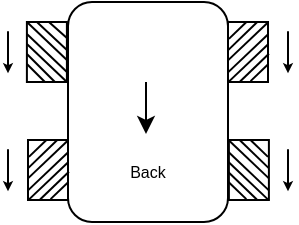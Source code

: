 <mxfile version="20.3.3" type="github"><diagram id="19fQkXtmCXqfQo2BRR63" name="Page-1"><mxGraphModel dx="369" dy="220" grid="1" gridSize="10" guides="1" tooltips="1" connect="1" arrows="1" fold="1" page="1" pageScale="1" pageWidth="827" pageHeight="1169" math="0" shadow="0"><root><mxCell id="0"/><mxCell id="1" parent="0"/><mxCell id="bMxVSyPW1rogEgfXvFD0-3" value="&lt;span style=&quot;font-size: 8px;&quot;&gt;&lt;br&gt;&lt;br&gt;&lt;br&gt;&lt;br&gt;Back&lt;/span&gt;" style="rounded=1;whiteSpace=wrap;html=1;" vertex="1" parent="1"><mxGeometry x="360" y="200" width="80" height="110" as="geometry"/></mxCell><mxCell id="bMxVSyPW1rogEgfXvFD0-44" value="" style="group" vertex="1" connectable="0" parent="1"><mxGeometry x="440.0" y="210" width="20.45" height="30.2" as="geometry"/></mxCell><mxCell id="bMxVSyPW1rogEgfXvFD0-43" value="" style="rounded=0;whiteSpace=wrap;html=1;" vertex="1" parent="bMxVSyPW1rogEgfXvFD0-44"><mxGeometry x="5.684e-14" width="20" height="30" as="geometry"/></mxCell><mxCell id="bMxVSyPW1rogEgfXvFD0-34" value="" style="endArrow=none;html=1;rounded=0;exitX=-0.007;exitY=0.64;exitDx=0;exitDy=0;exitPerimeter=0;" edge="1" parent="bMxVSyPW1rogEgfXvFD0-44"><mxGeometry width="50" height="50" relative="1" as="geometry"><mxPoint x="5.684e-14" y="19.2" as="sourcePoint"/><mxPoint x="20.21" as="targetPoint"/></mxGeometry></mxCell><mxCell id="bMxVSyPW1rogEgfXvFD0-35" value="" style="endArrow=none;html=1;rounded=0;exitX=-0.007;exitY=0.64;exitDx=0;exitDy=0;exitPerimeter=0;" edge="1" parent="bMxVSyPW1rogEgfXvFD0-44"><mxGeometry width="50" height="50" relative="1" as="geometry"><mxPoint y="25.2" as="sourcePoint"/><mxPoint x="20.21" y="6" as="targetPoint"/></mxGeometry></mxCell><mxCell id="bMxVSyPW1rogEgfXvFD0-36" value="" style="endArrow=none;html=1;rounded=0;exitX=-0.007;exitY=0.64;exitDx=0;exitDy=0;exitPerimeter=0;" edge="1" parent="bMxVSyPW1rogEgfXvFD0-44"><mxGeometry width="50" height="50" relative="1" as="geometry"><mxPoint y="30.2" as="sourcePoint"/><mxPoint x="20.21" y="11" as="targetPoint"/></mxGeometry></mxCell><mxCell id="bMxVSyPW1rogEgfXvFD0-37" value="" style="endArrow=none;html=1;rounded=0;exitX=0.194;exitY=0.993;exitDx=0;exitDy=0;exitPerimeter=0;entryX=0.003;entryY=0.235;entryDx=0;entryDy=0;entryPerimeter=0;" edge="1" parent="bMxVSyPW1rogEgfXvFD0-44"><mxGeometry width="50" height="50" relative="1" as="geometry"><mxPoint x="6.03" y="29.79" as="sourcePoint"/><mxPoint x="20.45" y="15.85" as="targetPoint"/></mxGeometry></mxCell><mxCell id="bMxVSyPW1rogEgfXvFD0-38" value="" style="endArrow=none;html=1;rounded=0;exitX=0.194;exitY=0.993;exitDx=0;exitDy=0;exitPerimeter=0;entryX=0.003;entryY=0.235;entryDx=0;entryDy=0;entryPerimeter=0;" edge="1" parent="bMxVSyPW1rogEgfXvFD0-44"><mxGeometry width="50" height="50" relative="1" as="geometry"><mxPoint x="0.21" y="13.94" as="sourcePoint"/><mxPoint x="14.63" as="targetPoint"/></mxGeometry></mxCell><mxCell id="bMxVSyPW1rogEgfXvFD0-39" value="" style="endArrow=none;html=1;rounded=0;exitX=0.008;exitY=0.281;exitDx=0;exitDy=0;exitPerimeter=0;entryX=0.003;entryY=0.235;entryDx=0;entryDy=0;entryPerimeter=0;" edge="1" parent="bMxVSyPW1rogEgfXvFD0-44"><mxGeometry width="50" height="50" relative="1" as="geometry"><mxPoint x="0.45" y="8.43" as="sourcePoint"/><mxPoint x="9.21" as="targetPoint"/></mxGeometry></mxCell><mxCell id="bMxVSyPW1rogEgfXvFD0-40" value="" style="endArrow=none;html=1;rounded=0;exitX=0.369;exitY=0.985;exitDx=0;exitDy=0;exitPerimeter=0;entryX=0.003;entryY=0.235;entryDx=0;entryDy=0;entryPerimeter=0;" edge="1" parent="bMxVSyPW1rogEgfXvFD0-44"><mxGeometry width="50" height="50" relative="1" as="geometry"><mxPoint x="11.28" y="29.55" as="sourcePoint"/><mxPoint x="20.21" y="21" as="targetPoint"/></mxGeometry></mxCell><mxCell id="bMxVSyPW1rogEgfXvFD0-45" value="" style="group" vertex="1" connectable="0" parent="1"><mxGeometry x="340.0" y="269" width="20.45" height="30.2" as="geometry"/></mxCell><mxCell id="bMxVSyPW1rogEgfXvFD0-46" value="" style="rounded=0;whiteSpace=wrap;html=1;" vertex="1" parent="bMxVSyPW1rogEgfXvFD0-45"><mxGeometry x="5.684e-14" width="20" height="30" as="geometry"/></mxCell><mxCell id="bMxVSyPW1rogEgfXvFD0-47" value="" style="endArrow=none;html=1;rounded=0;exitX=-0.007;exitY=0.64;exitDx=0;exitDy=0;exitPerimeter=0;" edge="1" parent="bMxVSyPW1rogEgfXvFD0-45"><mxGeometry width="50" height="50" relative="1" as="geometry"><mxPoint x="5.684e-14" y="19.2" as="sourcePoint"/><mxPoint x="20.21" as="targetPoint"/></mxGeometry></mxCell><mxCell id="bMxVSyPW1rogEgfXvFD0-48" value="" style="endArrow=none;html=1;rounded=0;exitX=-0.007;exitY=0.64;exitDx=0;exitDy=0;exitPerimeter=0;" edge="1" parent="bMxVSyPW1rogEgfXvFD0-45"><mxGeometry width="50" height="50" relative="1" as="geometry"><mxPoint y="25.2" as="sourcePoint"/><mxPoint x="20.21" y="6" as="targetPoint"/></mxGeometry></mxCell><mxCell id="bMxVSyPW1rogEgfXvFD0-49" value="" style="endArrow=none;html=1;rounded=0;exitX=-0.007;exitY=0.64;exitDx=0;exitDy=0;exitPerimeter=0;" edge="1" parent="bMxVSyPW1rogEgfXvFD0-45"><mxGeometry width="50" height="50" relative="1" as="geometry"><mxPoint y="30.2" as="sourcePoint"/><mxPoint x="20.21" y="11" as="targetPoint"/></mxGeometry></mxCell><mxCell id="bMxVSyPW1rogEgfXvFD0-50" value="" style="endArrow=none;html=1;rounded=0;exitX=0.194;exitY=0.993;exitDx=0;exitDy=0;exitPerimeter=0;entryX=0.003;entryY=0.235;entryDx=0;entryDy=0;entryPerimeter=0;" edge="1" parent="bMxVSyPW1rogEgfXvFD0-45"><mxGeometry width="50" height="50" relative="1" as="geometry"><mxPoint x="6.03" y="29.79" as="sourcePoint"/><mxPoint x="20.45" y="15.85" as="targetPoint"/></mxGeometry></mxCell><mxCell id="bMxVSyPW1rogEgfXvFD0-51" value="" style="endArrow=none;html=1;rounded=0;exitX=0.194;exitY=0.993;exitDx=0;exitDy=0;exitPerimeter=0;entryX=0.003;entryY=0.235;entryDx=0;entryDy=0;entryPerimeter=0;" edge="1" parent="bMxVSyPW1rogEgfXvFD0-45"><mxGeometry width="50" height="50" relative="1" as="geometry"><mxPoint x="0.21" y="13.94" as="sourcePoint"/><mxPoint x="14.63" as="targetPoint"/></mxGeometry></mxCell><mxCell id="bMxVSyPW1rogEgfXvFD0-52" value="" style="endArrow=none;html=1;rounded=0;exitX=0.008;exitY=0.281;exitDx=0;exitDy=0;exitPerimeter=0;entryX=0.003;entryY=0.235;entryDx=0;entryDy=0;entryPerimeter=0;" edge="1" parent="bMxVSyPW1rogEgfXvFD0-45"><mxGeometry width="50" height="50" relative="1" as="geometry"><mxPoint x="0.45" y="8.43" as="sourcePoint"/><mxPoint x="9.21" as="targetPoint"/></mxGeometry></mxCell><mxCell id="bMxVSyPW1rogEgfXvFD0-53" value="" style="endArrow=none;html=1;rounded=0;exitX=0.369;exitY=0.985;exitDx=0;exitDy=0;exitPerimeter=0;entryX=0.003;entryY=0.235;entryDx=0;entryDy=0;entryPerimeter=0;" edge="1" parent="bMxVSyPW1rogEgfXvFD0-45"><mxGeometry width="50" height="50" relative="1" as="geometry"><mxPoint x="11.28" y="29.55" as="sourcePoint"/><mxPoint x="20.21" y="21" as="targetPoint"/></mxGeometry></mxCell><mxCell id="bMxVSyPW1rogEgfXvFD0-54" value="" style="group;flipH=1;" vertex="1" connectable="0" parent="1"><mxGeometry x="440.0" y="269" width="20.45" height="30.2" as="geometry"/></mxCell><mxCell id="bMxVSyPW1rogEgfXvFD0-55" value="" style="rounded=0;whiteSpace=wrap;html=1;" vertex="1" parent="bMxVSyPW1rogEgfXvFD0-54"><mxGeometry x="0.45" width="20" height="30" as="geometry"/></mxCell><mxCell id="bMxVSyPW1rogEgfXvFD0-56" value="" style="endArrow=none;html=1;rounded=0;exitX=-0.007;exitY=0.64;exitDx=0;exitDy=0;exitPerimeter=0;" edge="1" parent="bMxVSyPW1rogEgfXvFD0-54"><mxGeometry width="50" height="50" relative="1" as="geometry"><mxPoint x="20.45" y="19.2" as="sourcePoint"/><mxPoint x="0.24" as="targetPoint"/></mxGeometry></mxCell><mxCell id="bMxVSyPW1rogEgfXvFD0-57" value="" style="endArrow=none;html=1;rounded=0;exitX=-0.007;exitY=0.64;exitDx=0;exitDy=0;exitPerimeter=0;" edge="1" parent="bMxVSyPW1rogEgfXvFD0-54"><mxGeometry width="50" height="50" relative="1" as="geometry"><mxPoint x="20.45" y="25.2" as="sourcePoint"/><mxPoint x="0.24" y="6" as="targetPoint"/></mxGeometry></mxCell><mxCell id="bMxVSyPW1rogEgfXvFD0-58" value="" style="endArrow=none;html=1;rounded=0;exitX=-0.007;exitY=0.64;exitDx=0;exitDy=0;exitPerimeter=0;" edge="1" parent="bMxVSyPW1rogEgfXvFD0-54"><mxGeometry width="50" height="50" relative="1" as="geometry"><mxPoint x="20.45" y="30.2" as="sourcePoint"/><mxPoint x="0.24" y="11" as="targetPoint"/></mxGeometry></mxCell><mxCell id="bMxVSyPW1rogEgfXvFD0-59" value="" style="endArrow=none;html=1;rounded=0;exitX=0.194;exitY=0.993;exitDx=0;exitDy=0;exitPerimeter=0;entryX=0.003;entryY=0.235;entryDx=0;entryDy=0;entryPerimeter=0;" edge="1" parent="bMxVSyPW1rogEgfXvFD0-54"><mxGeometry width="50" height="50" relative="1" as="geometry"><mxPoint x="14.42" y="29.79" as="sourcePoint"/><mxPoint y="15.85" as="targetPoint"/></mxGeometry></mxCell><mxCell id="bMxVSyPW1rogEgfXvFD0-60" value="" style="endArrow=none;html=1;rounded=0;exitX=0.194;exitY=0.993;exitDx=0;exitDy=0;exitPerimeter=0;entryX=0.003;entryY=0.235;entryDx=0;entryDy=0;entryPerimeter=0;" edge="1" parent="bMxVSyPW1rogEgfXvFD0-54"><mxGeometry width="50" height="50" relative="1" as="geometry"><mxPoint x="20.24" y="13.94" as="sourcePoint"/><mxPoint x="5.82" as="targetPoint"/></mxGeometry></mxCell><mxCell id="bMxVSyPW1rogEgfXvFD0-61" value="" style="endArrow=none;html=1;rounded=0;exitX=0.008;exitY=0.281;exitDx=0;exitDy=0;exitPerimeter=0;entryX=0.003;entryY=0.235;entryDx=0;entryDy=0;entryPerimeter=0;" edge="1" parent="bMxVSyPW1rogEgfXvFD0-54"><mxGeometry width="50" height="50" relative="1" as="geometry"><mxPoint x="20.0" y="8.43" as="sourcePoint"/><mxPoint x="11.24" as="targetPoint"/></mxGeometry></mxCell><mxCell id="bMxVSyPW1rogEgfXvFD0-62" value="" style="endArrow=none;html=1;rounded=0;exitX=0.369;exitY=0.985;exitDx=0;exitDy=0;exitPerimeter=0;entryX=0.003;entryY=0.235;entryDx=0;entryDy=0;entryPerimeter=0;" edge="1" parent="bMxVSyPW1rogEgfXvFD0-54"><mxGeometry width="50" height="50" relative="1" as="geometry"><mxPoint x="9.17" y="29.55" as="sourcePoint"/><mxPoint x="0.24" y="21" as="targetPoint"/></mxGeometry></mxCell><mxCell id="bMxVSyPW1rogEgfXvFD0-63" value="" style="group;rotation=0;flipH=1;" vertex="1" connectable="0" parent="1"><mxGeometry x="339.0" y="210" width="20.45" height="30.2" as="geometry"/></mxCell><mxCell id="bMxVSyPW1rogEgfXvFD0-64" value="" style="rounded=0;whiteSpace=wrap;html=1;rotation=-360;" vertex="1" parent="bMxVSyPW1rogEgfXvFD0-63"><mxGeometry x="0.45" width="20" height="30" as="geometry"/></mxCell><mxCell id="bMxVSyPW1rogEgfXvFD0-65" value="" style="endArrow=none;html=1;rounded=0;exitX=-0.007;exitY=0.64;exitDx=0;exitDy=0;exitPerimeter=0;" edge="1" parent="bMxVSyPW1rogEgfXvFD0-63"><mxGeometry width="50" height="50" relative="1" as="geometry"><mxPoint x="20.45" y="19" as="sourcePoint"/><mxPoint x="0.45" as="targetPoint"/></mxGeometry></mxCell><mxCell id="bMxVSyPW1rogEgfXvFD0-66" value="" style="endArrow=none;html=1;rounded=0;exitX=-0.007;exitY=0.64;exitDx=0;exitDy=0;exitPerimeter=0;" edge="1" parent="bMxVSyPW1rogEgfXvFD0-63"><mxGeometry width="50" height="50" relative="1" as="geometry"><mxPoint x="20.45" y="25" as="sourcePoint"/><mxPoint x="0.45" y="6" as="targetPoint"/></mxGeometry></mxCell><mxCell id="bMxVSyPW1rogEgfXvFD0-67" value="" style="endArrow=none;html=1;rounded=0;exitX=-0.007;exitY=0.64;exitDx=0;exitDy=0;exitPerimeter=0;" edge="1" parent="bMxVSyPW1rogEgfXvFD0-63"><mxGeometry width="50" height="50" relative="1" as="geometry"><mxPoint x="20.45" y="30" as="sourcePoint"/><mxPoint x="0.45" y="11" as="targetPoint"/></mxGeometry></mxCell><mxCell id="bMxVSyPW1rogEgfXvFD0-68" value="" style="endArrow=none;html=1;rounded=0;exitX=0.194;exitY=0.993;exitDx=0;exitDy=0;exitPerimeter=0;entryX=0.003;entryY=0.235;entryDx=0;entryDy=0;entryPerimeter=0;" edge="1" parent="bMxVSyPW1rogEgfXvFD0-63"><mxGeometry width="50" height="50" relative="1" as="geometry"><mxPoint x="14.45" y="30" as="sourcePoint"/><mxPoint x="0.45" y="16" as="targetPoint"/></mxGeometry></mxCell><mxCell id="bMxVSyPW1rogEgfXvFD0-69" value="" style="endArrow=none;html=1;rounded=0;exitX=0.194;exitY=0.993;exitDx=0;exitDy=0;exitPerimeter=0;entryX=0.003;entryY=0.235;entryDx=0;entryDy=0;entryPerimeter=0;" edge="1" parent="bMxVSyPW1rogEgfXvFD0-63"><mxGeometry width="50" height="50" relative="1" as="geometry"><mxPoint x="20.45" y="14" as="sourcePoint"/><mxPoint x="5.45" as="targetPoint"/></mxGeometry></mxCell><mxCell id="bMxVSyPW1rogEgfXvFD0-70" value="" style="endArrow=none;html=1;rounded=0;exitX=0.008;exitY=0.281;exitDx=0;exitDy=0;exitPerimeter=0;entryX=0.003;entryY=0.235;entryDx=0;entryDy=0;entryPerimeter=0;" edge="1" parent="bMxVSyPW1rogEgfXvFD0-63"><mxGeometry width="50" height="50" relative="1" as="geometry"><mxPoint x="20.45" y="8" as="sourcePoint"/><mxPoint x="11.45" as="targetPoint"/></mxGeometry></mxCell><mxCell id="bMxVSyPW1rogEgfXvFD0-71" value="" style="endArrow=none;html=1;rounded=0;exitX=0.369;exitY=0.985;exitDx=0;exitDy=0;exitPerimeter=0;entryX=0.003;entryY=0.235;entryDx=0;entryDy=0;entryPerimeter=0;" edge="1" parent="bMxVSyPW1rogEgfXvFD0-63"><mxGeometry width="50" height="50" relative="1" as="geometry"><mxPoint x="9.45" y="30" as="sourcePoint"/><mxPoint x="0.45" y="21" as="targetPoint"/></mxGeometry></mxCell><mxCell id="bMxVSyPW1rogEgfXvFD0-74" value="" style="endArrow=classic;html=1;rounded=0;fontSize=8;jumpSize=5;startSize=2;endSize=2;" edge="1" parent="1"><mxGeometry width="50" height="50" relative="1" as="geometry"><mxPoint x="330" y="273.6" as="sourcePoint"/><mxPoint x="330" y="294.6" as="targetPoint"/></mxGeometry></mxCell><mxCell id="bMxVSyPW1rogEgfXvFD0-75" value="" style="endArrow=classic;html=1;rounded=0;fontSize=8;jumpSize=5;startSize=2;endSize=2;" edge="1" parent="1"><mxGeometry width="50" height="50" relative="1" as="geometry"><mxPoint x="470" y="214.6" as="sourcePoint"/><mxPoint x="470" y="235.6" as="targetPoint"/></mxGeometry></mxCell><mxCell id="bMxVSyPW1rogEgfXvFD0-77" value="" style="endArrow=classic;html=1;rounded=0;fontSize=8;jumpSize=5;startSize=2;endSize=2;" edge="1" parent="1"><mxGeometry width="50" height="50" relative="1" as="geometry"><mxPoint x="330" y="214.6" as="sourcePoint"/><mxPoint x="330" y="235.6" as="targetPoint"/></mxGeometry></mxCell><mxCell id="bMxVSyPW1rogEgfXvFD0-78" value="" style="endArrow=classic;html=1;rounded=0;fontSize=8;jumpSize=5;startSize=2;endSize=2;" edge="1" parent="1"><mxGeometry width="50" height="50" relative="1" as="geometry"><mxPoint x="470" y="273.6" as="sourcePoint"/><mxPoint x="470" y="294.6" as="targetPoint"/></mxGeometry></mxCell><mxCell id="bMxVSyPW1rogEgfXvFD0-82" value="" style="endArrow=classic;html=1;rounded=0;" edge="1" parent="1"><mxGeometry width="50" height="50" relative="1" as="geometry"><mxPoint x="399" y="248" as="sourcePoint"/><mxPoint x="399" y="266" as="targetPoint"/><Array as="points"><mxPoint x="399" y="240"/></Array></mxGeometry></mxCell></root></mxGraphModel></diagram></mxfile>
